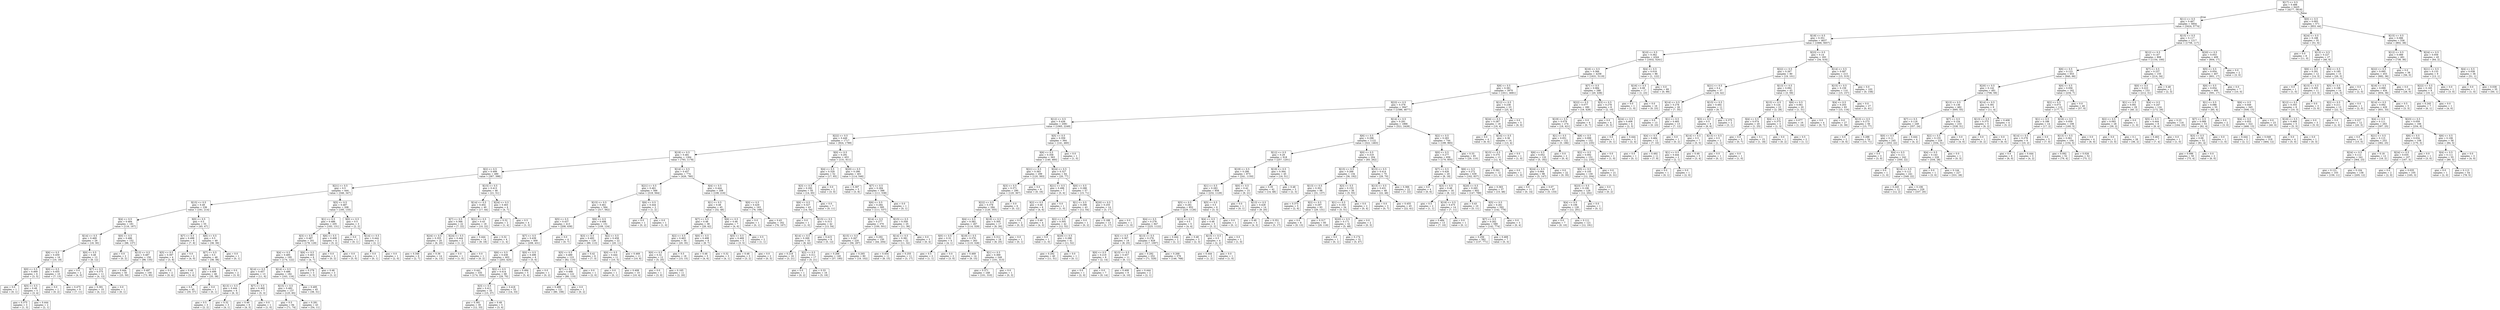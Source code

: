 digraph Tree {
node [shape=box] ;
0 [label="X[17] <= 0.5\ngini = 0.488\nsamples = 6425\nvalue = [4277, 5818]"] ;
1 [label="X[11] <= 0.5\ngini = 0.467\nsamples = 5854\nvalue = [3424, 5774]"] ;
0 -> 1 [labeldistance=2.5, labelangle=45, headlabel="True"] ;
2 [label="X[18] <= 0.5\ngini = 0.351\nsamples = 4637\nvalue = [1666, 5657]"] ;
1 -> 2 ;
3 [label="X[10] <= 0.5\ngini = 0.362\nsamples = 4344\nvalue = [1632, 5241]"] ;
2 -> 3 ;
4 [label="X[16] <= 0.5\ngini = 0.366\nsamples = 4258\nvalue = [1631, 5119]"] ;
3 -> 4 ;
5 [label="X[8] <= 0.5\ngini = 0.381\nsamples = 3970\nvalue = [1611, 4681]"] ;
4 -> 5 ;
6 [label="X[23] <= 0.5\ngini = 0.378\nsamples = 3947\nvalue = [1586, 4677]"] ;
5 -> 6 ;
7 [label="X[12] <= 0.5\ngini = 0.436\nsamples = 2081\nvalue = [1065, 2249]"] ;
6 -> 7 ;
8 [label="X[22] <= 0.5\ngini = 0.449\nsamples = 1717\nvalue = [924, 1789]"] ;
7 -> 8 ;
9 [label="X[19] <= 0.5\ngini = 0.481\nsamples = 1264\nvalue = [793, 1178]"] ;
8 -> 9 ;
10 [label="X[2] <= 0.5\ngini = 0.499\nsamples = 490\nvalue = [367, 398]"] ;
9 -> 10 ;
11 [label="X[21] <= 0.5\ngini = 0.5\nsamples = 444\nvalue = [346, 347]"] ;
10 -> 11 ;
12 [label="X[15] <= 0.5\ngini = 0.49\nsamples = 236\nvalue = [161, 214]"] ;
11 -> 12 ;
13 [label="X[4] <= 0.5\ngini = 0.484\nsamples = 181\nvalue = [116, 167]"] ;
12 -> 13 ;
14 [label="X[14] <= 0.5\ngini = 0.469\nsamples = 29\nvalue = [18, 30]"] ;
13 -> 14 ;
15 [label="X[6] <= 0.5\ngini = 0.459\nsamples = 16\nvalue = [10, 18]"] ;
14 -> 15 ;
16 [label="X[0] <= 0.5\ngini = 0.469\nsamples = 6\nvalue = [3, 5]"] ;
15 -> 16 ;
17 [label="gini = 0.0\nsamples = 1\nvalue = [0, 1]"] ;
16 -> 17 ;
18 [label="X[5] <= 0.5\ngini = 0.49\nsamples = 5\nvalue = [3, 4]"] ;
16 -> 18 ;
19 [label="gini = 0.375\nsamples = 3\nvalue = [1, 3]"] ;
18 -> 19 ;
20 [label="gini = 0.444\nsamples = 2\nvalue = [2, 1]"] ;
18 -> 20 ;
21 [label="X[0] <= 0.5\ngini = 0.455\nsamples = 10\nvalue = [7, 13]"] ;
15 -> 21 ;
22 [label="gini = 0.0\nsamples = 1\nvalue = [0, 2]"] ;
21 -> 22 ;
23 [label="gini = 0.475\nsamples = 9\nvalue = [7, 11]"] ;
21 -> 23 ;
24 [label="X[0] <= 0.5\ngini = 0.48\nsamples = 13\nvalue = [8, 12]"] ;
14 -> 24 ;
25 [label="gini = 0.0\nsamples = 2\nvalue = [4, 0]"] ;
24 -> 25 ;
26 [label="X[7] <= 0.5\ngini = 0.375\nsamples = 11\nvalue = [4, 12]"] ;
24 -> 26 ;
27 [label="gini = 0.391\nsamples = 10\nvalue = [4, 11]"] ;
26 -> 27 ;
28 [label="gini = 0.0\nsamples = 1\nvalue = [0, 1]"] ;
26 -> 28 ;
29 [label="X[0] <= 0.5\ngini = 0.486\nsamples = 152\nvalue = [98, 137]"] ;
13 -> 29 ;
30 [label="gini = 0.0\nsamples = 2\nvalue = [0, 2]"] ;
29 -> 30 ;
31 [label="X[13] <= 0.5\ngini = 0.487\nsamples = 150\nvalue = [98, 135]"] ;
29 -> 31 ;
32 [label="gini = 0.444\nsamples = 50\nvalue = [25, 50]"] ;
31 -> 32 ;
33 [label="gini = 0.497\nsamples = 100\nvalue = [73, 85]"] ;
31 -> 33 ;
34 [label="X[0] <= 0.5\ngini = 0.5\nsamples = 55\nvalue = [45, 47]"] ;
12 -> 34 ;
35 [label="X[7] <= 0.5\ngini = 0.498\nsamples = 6\nvalue = [7, 8]"] ;
34 -> 35 ;
36 [label="X[5] <= 0.5\ngini = 0.397\nsamples = 4\nvalue = [3, 8]"] ;
35 -> 36 ;
37 [label="gini = 0.0\nsamples = 2\nvalue = [0, 4]"] ;
36 -> 37 ;
38 [label="gini = 0.49\nsamples = 2\nvalue = [3, 4]"] ;
36 -> 38 ;
39 [label="gini = 0.0\nsamples = 2\nvalue = [4, 0]"] ;
35 -> 39 ;
40 [label="X[6] <= 0.5\ngini = 0.5\nsamples = 49\nvalue = [38, 39]"] ;
34 -> 40 ;
41 [label="X[7] <= 0.5\ngini = 0.5\nsamples = 48\nvalue = [38, 38]"] ;
40 -> 41 ;
42 [label="X[5] <= 0.5\ngini = 0.499\nsamples = 46\nvalue = [35, 38]"] ;
41 -> 42 ;
43 [label="gini = 0.5\nsamples = 45\nvalue = [35, 37]"] ;
42 -> 43 ;
44 [label="gini = 0.0\nsamples = 1\nvalue = [0, 1]"] ;
42 -> 44 ;
45 [label="gini = 0.0\nsamples = 2\nvalue = [3, 0]"] ;
41 -> 45 ;
46 [label="gini = 0.0\nsamples = 1\nvalue = [0, 1]"] ;
40 -> 46 ;
47 [label="X[5] <= 0.5\ngini = 0.487\nsamples = 208\nvalue = [185, 133]"] ;
11 -> 47 ;
48 [label="X[1] <= 0.5\ngini = 0.486\nsamples = 205\nvalue = [183, 131]"] ;
47 -> 48 ;
49 [label="X[3] <= 0.5\ngini = 0.487\nsamples = 201\nvalue = [178, 129]"] ;
48 -> 49 ;
50 [label="X[4] <= 0.5\ngini = 0.485\nsamples = 195\nvalue = [174, 122]"] ;
49 -> 50 ;
51 [label="X[14] <= 0.5\ngini = 0.457\nsamples = 13\nvalue = [11, 6]"] ;
50 -> 51 ;
52 [label="X[13] <= 0.5\ngini = 0.444\nsamples = 6\nvalue = [6, 3]"] ;
51 -> 52 ;
53 [label="gini = 0.5\nsamples = 3\nvalue = [2, 2]"] ;
52 -> 53 ;
54 [label="gini = 0.32\nsamples = 3\nvalue = [4, 1]"] ;
52 -> 54 ;
55 [label="X[7] <= 0.5\ngini = 0.469\nsamples = 7\nvalue = [5, 3]"] ;
51 -> 55 ;
56 [label="gini = 0.49\nsamples = 6\nvalue = [4, 3]"] ;
55 -> 56 ;
57 [label="gini = 0.0\nsamples = 1\nvalue = [1, 0]"] ;
55 -> 57 ;
58 [label="X[14] <= 0.5\ngini = 0.486\nsamples = 182\nvalue = [163, 116]"] ;
50 -> 58 ;
59 [label="X[15] <= 0.5\ngini = 0.482\nsamples = 137\nvalue = [125, 85]"] ;
58 -> 59 ;
60 [label="gini = 0.5\nsamples = 94\nvalue = [71, 74]"] ;
59 -> 60 ;
61 [label="gini = 0.281\nsamples = 43\nvalue = [54, 11]"] ;
59 -> 61 ;
62 [label="gini = 0.495\nsamples = 45\nvalue = [38, 31]"] ;
58 -> 62 ;
63 [label="X[6] <= 0.5\ngini = 0.463\nsamples = 6\nvalue = [4, 7]"] ;
49 -> 63 ;
64 [label="gini = 0.278\nsamples = 3\nvalue = [1, 5]"] ;
63 -> 64 ;
65 [label="gini = 0.48\nsamples = 3\nvalue = [3, 2]"] ;
63 -> 65 ;
66 [label="X[6] <= 0.5\ngini = 0.408\nsamples = 4\nvalue = [5, 2]"] ;
48 -> 66 ;
67 [label="gini = 0.0\nsamples = 2\nvalue = [0, 2]"] ;
66 -> 67 ;
68 [label="gini = 0.0\nsamples = 2\nvalue = [5, 0]"] ;
66 -> 68 ;
69 [label="X[0] <= 0.5\ngini = 0.5\nsamples = 3\nvalue = [2, 2]"] ;
47 -> 69 ;
70 [label="gini = 0.0\nsamples = 1\nvalue = [0, 1]"] ;
69 -> 70 ;
71 [label="X[14] <= 0.5\ngini = 0.444\nsamples = 2\nvalue = [2, 1]"] ;
69 -> 71 ;
72 [label="gini = 0.0\nsamples = 1\nvalue = [0, 1]"] ;
71 -> 72 ;
73 [label="gini = 0.0\nsamples = 1\nvalue = [2, 0]"] ;
71 -> 73 ;
74 [label="X[15] <= 0.5\ngini = 0.413\nsamples = 46\nvalue = [21, 51]"] ;
10 -> 74 ;
75 [label="X[14] <= 0.5\ngini = 0.402\nsamples = 40\nvalue = [17, 44]"] ;
74 -> 75 ;
76 [label="X[7] <= 0.5\ngini = 0.366\nsamples = 22\nvalue = [7, 22]"] ;
75 -> 76 ;
77 [label="X[24] <= 0.5\ngini = 0.355\nsamples = 20\nvalue = [6, 20]"] ;
76 -> 77 ;
78 [label="gini = 0.346\nsamples = 6\nvalue = [2, 7]"] ;
77 -> 78 ;
79 [label="gini = 0.36\nsamples = 14\nvalue = [4, 13]"] ;
77 -> 79 ;
80 [label="X[24] <= 0.5\ngini = 0.444\nsamples = 2\nvalue = [1, 2]"] ;
76 -> 80 ;
81 [label="gini = 0.0\nsamples = 1\nvalue = [1, 0]"] ;
80 -> 81 ;
82 [label="gini = 0.0\nsamples = 1\nvalue = [0, 2]"] ;
80 -> 82 ;
83 [label="X[21] <= 0.5\ngini = 0.43\nsamples = 18\nvalue = [10, 22]"] ;
75 -> 83 ;
84 [label="gini = 0.444\nsamples = 14\nvalue = [9, 18]"] ;
83 -> 84 ;
85 [label="gini = 0.32\nsamples = 4\nvalue = [1, 4]"] ;
83 -> 85 ;
86 [label="X[24] <= 0.5\ngini = 0.463\nsamples = 6\nvalue = [4, 7]"] ;
74 -> 86 ;
87 [label="gini = 0.32\nsamples = 2\nvalue = [1, 4]"] ;
86 -> 87 ;
88 [label="gini = 0.5\nsamples = 4\nvalue = [3, 3]"] ;
86 -> 88 ;
89 [label="X[14] <= 0.5\ngini = 0.457\nsamples = 774\nvalue = [426, 780]"] ;
9 -> 89 ;
90 [label="X[21] <= 0.5\ngini = 0.461\nsamples = 566\nvalue = [318, 564]"] ;
89 -> 90 ;
91 [label="X[15] <= 0.5\ngini = 0.461\nsamples = 564\nvalue = [317, 562]"] ;
90 -> 91 ;
92 [label="X[5] <= 0.5\ngini = 0.437\nsamples = 413\nvalue = [208, 438]"] ;
91 -> 92 ;
93 [label="X[7] <= 0.5\ngini = 0.439\nsamples = 409\nvalue = [208, 431]"] ;
92 -> 93 ;
94 [label="X[6] <= 0.5\ngini = 0.438\nsamples = 403\nvalue = [203, 425]"] ;
93 -> 94 ;
95 [label="gini = 0.441\nsamples = 335\nvalue = [174, 355]"] ;
94 -> 95 ;
96 [label="X[2] <= 0.5\ngini = 0.414\nsamples = 68\nvalue = [29, 70]"] ;
94 -> 96 ;
97 [label="X[3] <= 0.5\ngini = 0.411\nsamples = 35\nvalue = [15, 37]"] ;
96 -> 97 ;
98 [label="gini = 0.391\nsamples = 30\nvalue = [12, 33]"] ;
97 -> 98 ;
99 [label="gini = 0.49\nsamples = 5\nvalue = [3, 4]"] ;
97 -> 99 ;
100 [label="gini = 0.418\nsamples = 33\nvalue = [14, 33]"] ;
96 -> 100 ;
101 [label="X[0] <= 0.5\ngini = 0.496\nsamples = 6\nvalue = [5, 6]"] ;
93 -> 101 ;
102 [label="gini = 0.494\nsamples = 5\nvalue = [5, 4]"] ;
101 -> 102 ;
103 [label="gini = 0.0\nsamples = 1\nvalue = [0, 2]"] ;
101 -> 103 ;
104 [label="gini = 0.0\nsamples = 4\nvalue = [0, 7]"] ;
92 -> 104 ;
105 [label="X[6] <= 0.5\ngini = 0.498\nsamples = 151\nvalue = [109, 124]"] ;
91 -> 105 ;
106 [label="X[3] <= 0.5\ngini = 0.493\nsamples = 129\nvalue = [89, 113]"] ;
105 -> 106 ;
107 [label="X[5] <= 0.5\ngini = 0.489\nsamples = 123\nvalue = [82, 110]"] ;
106 -> 107 ;
108 [label="X[7] <= 0.5\ngini = 0.488\nsamples = 122\nvalue = [80, 110]"] ;
107 -> 108 ;
109 [label="gini = 0.489\nsamples = 121\nvalue = [80, 108]"] ;
108 -> 109 ;
110 [label="gini = 0.0\nsamples = 1\nvalue = [0, 2]"] ;
108 -> 110 ;
111 [label="gini = 0.0\nsamples = 1\nvalue = [2, 0]"] ;
107 -> 111 ;
112 [label="gini = 0.42\nsamples = 6\nvalue = [7, 3]"] ;
106 -> 112 ;
113 [label="X[2] <= 0.5\ngini = 0.458\nsamples = 22\nvalue = [20, 11]"] ;
105 -> 113 ;
114 [label="X[0] <= 0.5\ngini = 0.444\nsamples = 11\nvalue = [10, 5]"] ;
113 -> 114 ;
115 [label="gini = 0.0\nsamples = 1\nvalue = [0, 1]"] ;
114 -> 115 ;
116 [label="gini = 0.408\nsamples = 10\nvalue = [10, 4]"] ;
114 -> 116 ;
117 [label="gini = 0.469\nsamples = 11\nvalue = [10, 6]"] ;
113 -> 117 ;
118 [label="X[6] <= 0.5\ngini = 0.444\nsamples = 2\nvalue = [1, 2]"] ;
90 -> 118 ;
119 [label="gini = 0.0\nsamples = 1\nvalue = [0, 2]"] ;
118 -> 119 ;
120 [label="gini = 0.0\nsamples = 1\nvalue = [1, 0]"] ;
118 -> 120 ;
121 [label="X[4] <= 0.5\ngini = 0.444\nsamples = 208\nvalue = [108, 216]"] ;
89 -> 121 ;
122 [label="X[1] <= 0.5\ngini = 0.48\nsamples = 45\nvalue = [32, 48]"] ;
121 -> 122 ;
123 [label="X[7] <= 0.5\ngini = 0.48\nsamples = 38\nvalue = [28, 42]"] ;
122 -> 123 ;
124 [label="X[2] <= 0.5\ngini = 0.463\nsamples = 30\nvalue = [20, 35]"] ;
123 -> 124 ;
125 [label="X[0] <= 0.5\ngini = 0.32\nsamples = 12\nvalue = [5, 20]"] ;
124 -> 125 ;
126 [label="gini = 0.0\nsamples = 1\nvalue = [3, 0]"] ;
125 -> 126 ;
127 [label="gini = 0.165\nsamples = 11\nvalue = [2, 20]"] ;
125 -> 127 ;
128 [label="gini = 0.5\nsamples = 18\nvalue = [15, 15]"] ;
124 -> 128 ;
129 [label="X[0] <= 0.5\ngini = 0.498\nsamples = 8\nvalue = [8, 7]"] ;
123 -> 129 ;
130 [label="gini = 0.48\nsamples = 5\nvalue = [4, 6]"] ;
129 -> 130 ;
131 [label="gini = 0.32\nsamples = 3\nvalue = [4, 1]"] ;
129 -> 131 ;
132 [label="X[6] <= 0.5\ngini = 0.48\nsamples = 7\nvalue = [4, 6]"] ;
122 -> 132 ;
133 [label="X[5] <= 0.5\ngini = 0.469\nsamples = 5\nvalue = [3, 5]"] ;
132 -> 133 ;
134 [label="gini = 0.48\nsamples = 3\nvalue = [3, 2]"] ;
133 -> 134 ;
135 [label="gini = 0.0\nsamples = 2\nvalue = [0, 3]"] ;
133 -> 135 ;
136 [label="gini = 0.5\nsamples = 2\nvalue = [1, 1]"] ;
132 -> 136 ;
137 [label="X[0] <= 0.5\ngini = 0.429\nsamples = 163\nvalue = [76, 168]"] ;
121 -> 137 ;
138 [label="gini = 0.0\nsamples = 1\nvalue = [0, 1]"] ;
137 -> 138 ;
139 [label="gini = 0.43\nsamples = 162\nvalue = [76, 167]"] ;
137 -> 139 ;
140 [label="X[0] <= 0.5\ngini = 0.291\nsamples = 453\nvalue = [131, 611]"] ;
8 -> 140 ;
141 [label="X[4] <= 0.5\ngini = 0.329\nsamples = 52\nvalue = [17, 65]"] ;
140 -> 141 ;
142 [label="X[3] <= 0.5\ngini = 0.292\nsamples = 50\nvalue = [14, 65]"] ;
141 -> 142 ;
143 [label="X[6] <= 0.5\ngini = 0.327\nsamples = 43\nvalue = [14, 54]"] ;
142 -> 143 ;
144 [label="gini = 0.0\nsamples = 1\nvalue = [1, 0]"] ;
143 -> 144 ;
145 [label="X[15] <= 0.5\ngini = 0.313\nsamples = 42\nvalue = [13, 54]"] ;
143 -> 145 ;
146 [label="X[14] <= 0.5\ngini = 0.269\nsamples = 33\nvalue = [8, 42]"] ;
145 -> 146 ;
147 [label="gini = 0.219\nsamples = 16\nvalue = [3, 21]"] ;
146 -> 147 ;
148 [label="X[2] <= 0.5\ngini = 0.311\nsamples = 17\nvalue = [5, 21]"] ;
146 -> 148 ;
149 [label="gini = 0.0\nsamples = 1\nvalue = [0, 2]"] ;
148 -> 149 ;
150 [label="gini = 0.33\nsamples = 16\nvalue = [5, 19]"] ;
148 -> 150 ;
151 [label="gini = 0.415\nsamples = 9\nvalue = [5, 12]"] ;
145 -> 151 ;
152 [label="gini = 0.0\nsamples = 7\nvalue = [0, 11]"] ;
142 -> 152 ;
153 [label="gini = 0.0\nsamples = 2\nvalue = [3, 0]"] ;
141 -> 153 ;
154 [label="X[20] <= 0.5\ngini = 0.286\nsamples = 401\nvalue = [114, 546]"] ;
140 -> 154 ;
155 [label="gini = 0.397\nsamples = 5\nvalue = [3, 8]"] ;
154 -> 155 ;
156 [label="X[7] <= 0.5\ngini = 0.284\nsamples = 396\nvalue = [111, 538]"] ;
154 -> 156 ;
157 [label="X[6] <= 0.5\ngini = 0.284\nsamples = 395\nvalue = [111, 537]"] ;
156 -> 157 ;
158 [label="X[14] <= 0.5\ngini = 0.277\nsamples = 370\nvalue = [100, 501]"] ;
157 -> 158 ;
159 [label="X[15] <= 0.5\ngini = 0.267\nsamples = 220\nvalue = [56, 297]"] ;
158 -> 159 ;
160 [label="gini = 0.268\nsamples = 140\nvalue = [37, 195]"] ;
159 -> 160 ;
161 [label="gini = 0.265\nsamples = 80\nvalue = [19, 102]"] ;
159 -> 161 ;
162 [label="gini = 0.292\nsamples = 150\nvalue = [44, 204]"] ;
158 -> 162 ;
163 [label="X[15] <= 0.5\ngini = 0.359\nsamples = 25\nvalue = [11, 36]"] ;
157 -> 163 ;
164 [label="X[14] <= 0.5\ngini = 0.381\nsamples = 22\nvalue = [11, 32]"] ;
163 -> 164 ;
165 [label="gini = 0.454\nsamples = 11\nvalue = [8, 15]"] ;
164 -> 165 ;
166 [label="gini = 0.255\nsamples = 11\nvalue = [3, 17]"] ;
164 -> 166 ;
167 [label="gini = 0.0\nsamples = 3\nvalue = [0, 4]"] ;
163 -> 167 ;
168 [label="gini = 0.0\nsamples = 1\nvalue = [0, 1]"] ;
156 -> 168 ;
169 [label="X[5] <= 0.5\ngini = 0.359\nsamples = 364\nvalue = [141, 460]"] ;
7 -> 169 ;
170 [label="X[6] <= 0.5\ngini = 0.358\nsamples = 363\nvalue = [140, 460]"] ;
169 -> 170 ;
171 [label="X[21] <= 0.5\ngini = 0.363\nsamples = 299\nvalue = [120, 383]"] ;
170 -> 171 ;
172 [label="X[3] <= 0.5\ngini = 0.371\nsamples = 290\nvalue = [120, 367]"] ;
171 -> 172 ;
173 [label="X[22] <= 0.5\ngini = 0.378\nsamples = 284\nvalue = [120, 355]"] ;
172 -> 173 ;
174 [label="X[4] <= 0.5\ngini = 0.382\nsamples = 267\nvalue = [114, 329]"] ;
173 -> 174 ;
175 [label="X[0] <= 0.5\ngini = 0.32\nsamples = 4\nvalue = [4, 1]"] ;
174 -> 175 ;
176 [label="gini = 0.5\nsamples = 2\nvalue = [1, 1]"] ;
175 -> 176 ;
177 [label="gini = 0.0\nsamples = 2\nvalue = [3, 0]"] ;
175 -> 177 ;
178 [label="X[19] <= 0.5\ngini = 0.376\nsamples = 263\nvalue = [110, 328]"] ;
174 -> 178 ;
179 [label="gini = 0.469\nsamples = 14\nvalue = [9, 15]"] ;
178 -> 179 ;
180 [label="X[1] <= 0.5\ngini = 0.369\nsamples = 249\nvalue = [101, 313]"] ;
178 -> 180 ;
181 [label="gini = 0.371\nsamples = 248\nvalue = [101, 310]"] ;
180 -> 181 ;
182 [label="gini = 0.0\nsamples = 1\nvalue = [0, 3]"] ;
180 -> 182 ;
183 [label="X[19] <= 0.5\ngini = 0.305\nsamples = 17\nvalue = [6, 26]"] ;
173 -> 183 ;
184 [label="gini = 0.312\nsamples = 16\nvalue = [6, 25]"] ;
183 -> 184 ;
185 [label="gini = 0.0\nsamples = 1\nvalue = [0, 1]"] ;
183 -> 185 ;
186 [label="gini = 0.0\nsamples = 6\nvalue = [0, 12]"] ;
172 -> 186 ;
187 [label="gini = 0.0\nsamples = 9\nvalue = [0, 16]"] ;
171 -> 187 ;
188 [label="X[24] <= 0.5\ngini = 0.327\nsamples = 64\nvalue = [20, 77]"] ;
170 -> 188 ;
189 [label="X[21] <= 0.5\ngini = 0.496\nsamples = 7\nvalue = [5, 6]"] ;
188 -> 189 ;
190 [label="X[2] <= 0.5\ngini = 0.48\nsamples = 6\nvalue = [4, 6]"] ;
189 -> 190 ;
191 [label="gini = 0.0\nsamples = 2\nvalue = [0, 3]"] ;
190 -> 191 ;
192 [label="gini = 0.49\nsamples = 4\nvalue = [4, 3]"] ;
190 -> 192 ;
193 [label="gini = 0.0\nsamples = 1\nvalue = [1, 0]"] ;
189 -> 193 ;
194 [label="X[0] <= 0.5\ngini = 0.288\nsamples = 57\nvalue = [15, 71]"] ;
188 -> 194 ;
195 [label="X[1] <= 0.5\ngini = 0.298\nsamples = 43\nvalue = [12, 54]"] ;
194 -> 195 ;
196 [label="X[2] <= 0.5\ngini = 0.305\nsamples = 42\nvalue = [12, 52]"] ;
195 -> 196 ;
197 [label="gini = 0.0\nsamples = 1\nvalue = [1, 0]"] ;
196 -> 197 ;
198 [label="X[20] <= 0.5\ngini = 0.288\nsamples = 41\nvalue = [11, 52]"] ;
196 -> 198 ;
199 [label="gini = 0.292\nsamples = 40\nvalue = [11, 51]"] ;
198 -> 199 ;
200 [label="gini = 0.0\nsamples = 1\nvalue = [0, 1]"] ;
198 -> 200 ;
201 [label="gini = 0.0\nsamples = 1\nvalue = [0, 2]"] ;
195 -> 201 ;
202 [label="X[20] <= 0.5\ngini = 0.255\nsamples = 14\nvalue = [3, 17]"] ;
194 -> 202 ;
203 [label="gini = 0.188\nsamples = 13\nvalue = [2, 17]"] ;
202 -> 203 ;
204 [label="gini = 0.0\nsamples = 1\nvalue = [1, 0]"] ;
202 -> 204 ;
205 [label="gini = 0.0\nsamples = 1\nvalue = [1, 0]"] ;
169 -> 205 ;
206 [label="X[14] <= 0.5\ngini = 0.291\nsamples = 1866\nvalue = [521, 2428]"] ;
6 -> 206 ;
207 [label="X[6] <= 0.5\ngini = 0.296\nsamples = 1122\nvalue = [322, 1463]"] ;
206 -> 207 ;
208 [label="X[12] <= 0.5\ngini = 0.29\nsamples = 918\nvalue = [257, 1201]"] ;
207 -> 208 ;
209 [label="X[19] <= 0.5\ngini = 0.286\nsamples = 873\nvalue = [241, 1150]"] ;
208 -> 209 ;
210 [label="X[1] <= 0.5\ngini = 0.283\nsamples = 858\nvalue = [232, 1129]"] ;
209 -> 210 ;
211 [label="X[5] <= 0.5\ngini = 0.281\nsamples = 852\nvalue = [229, 1126]"] ;
210 -> 211 ;
212 [label="X[4] <= 0.5\ngini = 0.278\nsamples = 847\nvalue = [225, 1122]"] ;
211 -> 212 ;
213 [label="X[3] <= 0.5\ngini = 0.367\nsamples = 19\nvalue = [8, 25]"] ;
212 -> 213 ;
214 [label="X[0] <= 0.5\ngini = 0.219\nsamples = 8\nvalue = [2, 14]"] ;
213 -> 214 ;
215 [label="gini = 0.0\nsamples = 1\nvalue = [2, 0]"] ;
214 -> 215 ;
216 [label="gini = 0.0\nsamples = 7\nvalue = [0, 14]"] ;
214 -> 216 ;
217 [label="X[15] <= 0.5\ngini = 0.457\nsamples = 11\nvalue = [6, 11]"] ;
213 -> 217 ;
218 [label="gini = 0.408\nsamples = 9\nvalue = [4, 10]"] ;
217 -> 218 ;
219 [label="gini = 0.444\nsamples = 2\nvalue = [2, 1]"] ;
217 -> 219 ;
220 [label="X[13] <= 0.5\ngini = 0.276\nsamples = 828\nvalue = [217, 1097]"] ;
212 -> 220 ;
221 [label="gini = 0.292\nsamples = 252\nvalue = [71, 329]"] ;
220 -> 221 ;
222 [label="gini = 0.268\nsamples = 576\nvalue = [146, 768]"] ;
220 -> 222 ;
223 [label="X[13] <= 0.5\ngini = 0.5\nsamples = 5\nvalue = [4, 4]"] ;
211 -> 223 ;
224 [label="gini = 0.444\nsamples = 2\nvalue = [2, 1]"] ;
223 -> 224 ;
225 [label="gini = 0.48\nsamples = 3\nvalue = [2, 3]"] ;
223 -> 225 ;
226 [label="X[5] <= 0.5\ngini = 0.5\nsamples = 6\nvalue = [3, 3]"] ;
210 -> 226 ;
227 [label="X[4] <= 0.5\ngini = 0.48\nsamples = 5\nvalue = [3, 2]"] ;
226 -> 227 ;
228 [label="X[15] <= 0.5\ngini = 0.5\nsamples = 4\nvalue = [2, 2]"] ;
227 -> 228 ;
229 [label="gini = 0.444\nsamples = 3\nvalue = [1, 2]"] ;
228 -> 229 ;
230 [label="gini = 0.0\nsamples = 1\nvalue = [1, 0]"] ;
228 -> 230 ;
231 [label="gini = 0.0\nsamples = 1\nvalue = [1, 0]"] ;
227 -> 231 ;
232 [label="gini = 0.0\nsamples = 1\nvalue = [0, 1]"] ;
226 -> 232 ;
233 [label="X[0] <= 0.5\ngini = 0.42\nsamples = 15\nvalue = [9, 21]"] ;
209 -> 233 ;
234 [label="gini = 0.0\nsamples = 1\nvalue = [0, 1]"] ;
233 -> 234 ;
235 [label="X[13] <= 0.5\ngini = 0.428\nsamples = 14\nvalue = [9, 20]"] ;
233 -> 235 ;
236 [label="gini = 0.49\nsamples = 3\nvalue = [4, 3]"] ;
235 -> 236 ;
237 [label="gini = 0.351\nsamples = 11\nvalue = [5, 17]"] ;
235 -> 237 ;
238 [label="X[19] <= 0.5\ngini = 0.364\nsamples = 45\nvalue = [16, 51]"] ;
208 -> 238 ;
239 [label="gini = 0.35\nsamples = 42\nvalue = [14, 48]"] ;
238 -> 239 ;
240 [label="gini = 0.48\nsamples = 3\nvalue = [2, 3]"] ;
238 -> 240 ;
241 [label="X[0] <= 0.5\ngini = 0.319\nsamples = 204\nvalue = [65, 262]"] ;
207 -> 241 ;
242 [label="X[15] <= 0.5\ngini = 0.266\nsamples = 134\nvalue = [36, 192]"] ;
241 -> 242 ;
243 [label="X[13] <= 0.5\ngini = 0.301\nsamples = 98\nvalue = [31, 137]"] ;
242 -> 243 ;
244 [label="gini = 0.375\nsamples = 5\nvalue = [2, 6]"] ;
243 -> 244 ;
245 [label="X[2] <= 0.5\ngini = 0.297\nsamples = 93\nvalue = [29, 131]"] ;
243 -> 245 ;
246 [label="gini = 0.0\nsamples = 8\nvalue = [0, 13]"] ;
245 -> 246 ;
247 [label="gini = 0.317\nsamples = 85\nvalue = [29, 118]"] ;
245 -> 247 ;
248 [label="X[3] <= 0.5\ngini = 0.153\nsamples = 36\nvalue = [5, 55]"] ;
242 -> 248 ;
249 [label="X[1] <= 0.5\ngini = 0.163\nsamples = 34\nvalue = [5, 51]"] ;
248 -> 249 ;
250 [label="X[20] <= 0.5\ngini = 0.171\nsamples = 32\nvalue = [5, 48]"] ;
249 -> 250 ;
251 [label="gini = 0.0\nsamples = 1\nvalue = [0, 1]"] ;
250 -> 251 ;
252 [label="gini = 0.174\nsamples = 31\nvalue = [5, 47]"] ;
250 -> 252 ;
253 [label="gini = 0.0\nsamples = 2\nvalue = [0, 3]"] ;
249 -> 253 ;
254 [label="gini = 0.0\nsamples = 2\nvalue = [0, 4]"] ;
248 -> 254 ;
255 [label="X[15] <= 0.5\ngini = 0.414\nsamples = 70\nvalue = [29, 70]"] ;
241 -> 255 ;
256 [label="X[13] <= 0.5\ngini = 0.431\nsamples = 48\nvalue = [22, 48]"] ;
255 -> 256 ;
257 [label="gini = 0.0\nsamples = 3\nvalue = [0, 7]"] ;
256 -> 257 ;
258 [label="gini = 0.455\nsamples = 45\nvalue = [22, 41]"] ;
256 -> 258 ;
259 [label="gini = 0.366\nsamples = 22\nvalue = [7, 22]"] ;
255 -> 259 ;
260 [label="X[2] <= 0.5\ngini = 0.283\nsamples = 744\nvalue = [199, 965]"] ;
206 -> 260 ;
261 [label="X[0] <= 0.5\ngini = 0.277\nsamples = 659\nvalue = [170, 855]"] ;
260 -> 261 ;
262 [label="X[7] <= 0.5\ngini = 0.426\nsamples = 20\nvalue = [8, 18]"] ;
261 -> 262 ;
263 [label="gini = 0.0\nsamples = 4\nvalue = [0, 6]"] ;
262 -> 263 ;
264 [label="X[3] <= 0.5\ngini = 0.48\nsamples = 16\nvalue = [8, 12]"] ;
262 -> 264 ;
265 [label="gini = 0.5\nsamples = 2\nvalue = [1, 1]"] ;
264 -> 265 ;
266 [label="X[19] <= 0.5\ngini = 0.475\nsamples = 14\nvalue = [7, 11]"] ;
264 -> 266 ;
267 [label="gini = 0.484\nsamples = 13\nvalue = [7, 10]"] ;
266 -> 267 ;
268 [label="gini = 0.0\nsamples = 1\nvalue = [0, 1]"] ;
266 -> 268 ;
269 [label="X[6] <= 0.5\ngini = 0.272\nsamples = 639\nvalue = [162, 837]"] ;
261 -> 269 ;
270 [label="X[20] <= 0.5\ngini = 0.265\nsamples = 602\nvalue = [147, 789]"] ;
269 -> 270 ;
271 [label="gini = 0.43\nsamples = 10\nvalue = [5, 11]"] ;
270 -> 271 ;
272 [label="X[5] <= 0.5\ngini = 0.261\nsamples = 592\nvalue = [142, 778]"] ;
270 -> 272 ;
273 [label="X[7] <= 0.5\ngini = 0.262\nsamples = 589\nvalue = [142, 774]"] ;
272 -> 273 ;
274 [label="gini = 0.256\nsamples = 582\nvalue = [137, 771]"] ;
273 -> 274 ;
275 [label="gini = 0.469\nsamples = 7\nvalue = [5, 3]"] ;
273 -> 275 ;
276 [label="gini = 0.0\nsamples = 3\nvalue = [0, 4]"] ;
272 -> 276 ;
277 [label="gini = 0.363\nsamples = 37\nvalue = [15, 48]"] ;
269 -> 277 ;
278 [label="gini = 0.33\nsamples = 85\nvalue = [29, 110]"] ;
260 -> 278 ;
279 [label="X[12] <= 0.5\ngini = 0.238\nsamples = 23\nvalue = [25, 4]"] ;
5 -> 279 ;
280 [label="X[24] <= 0.5\ngini = 0.287\nsamples = 18\nvalue = [19, 4]"] ;
279 -> 280 ;
281 [label="gini = 0.0\nsamples = 4\nvalue = [6, 0]"] ;
280 -> 281 ;
282 [label="X[14] <= 0.5\ngini = 0.36\nsamples = 14\nvalue = [13, 4]"] ;
280 -> 282 ;
283 [label="X[15] <= 0.5\ngini = 0.375\nsamples = 13\nvalue = [12, 4]"] ;
282 -> 283 ;
284 [label="gini = 0.391\nsamples = 12\nvalue = [11, 4]"] ;
283 -> 284 ;
285 [label="gini = 0.0\nsamples = 1\nvalue = [1, 0]"] ;
283 -> 285 ;
286 [label="gini = 0.0\nsamples = 1\nvalue = [1, 0]"] ;
282 -> 286 ;
287 [label="gini = 0.0\nsamples = 5\nvalue = [6, 0]"] ;
279 -> 287 ;
288 [label="X[7] <= 0.5\ngini = 0.084\nsamples = 288\nvalue = [20, 438]"] ;
4 -> 288 ;
289 [label="X[22] <= 0.5\ngini = 0.077\nsamples = 280\nvalue = [18, 428]"] ;
288 -> 289 ;
290 [label="X[19] <= 0.5\ngini = 0.079\nsamples = 274\nvalue = [18, 421]"] ;
289 -> 290 ;
291 [label="X[1] <= 0.5\ngini = 0.051\nsamples = 122\nvalue = [5, 186]"] ;
290 -> 291 ;
292 [label="X[6] <= 0.5\ngini = 0.052\nsamples = 120\nvalue = [5, 182]"] ;
291 -> 292 ;
293 [label="X[24] <= 0.5\ngini = 0.064\nsamples = 98\nvalue = [5, 147]"] ;
292 -> 293 ;
294 [label="gini = 0.0\nsamples = 11\nvalue = [0, 14]"] ;
293 -> 294 ;
295 [label="gini = 0.07\nsamples = 87\nvalue = [5, 133]"] ;
293 -> 295 ;
296 [label="gini = 0.0\nsamples = 22\nvalue = [0, 35]"] ;
292 -> 296 ;
297 [label="gini = 0.0\nsamples = 2\nvalue = [0, 4]"] ;
291 -> 297 ;
298 [label="X[8] <= 0.5\ngini = 0.099\nsamples = 152\nvalue = [13, 235]"] ;
290 -> 298 ;
299 [label="X[2] <= 0.5\ngini = 0.092\nsamples = 151\nvalue = [12, 235]"] ;
298 -> 299 ;
300 [label="X[5] <= 0.5\ngini = 0.105\nsamples = 130\nvalue = [12, 204]"] ;
299 -> 300 ;
301 [label="X[23] <= 0.5\ngini = 0.106\nsamples = 129\nvalue = [12, 202]"] ;
300 -> 301 ;
302 [label="X[4] <= 0.5\ngini = 0.106\nsamples = 128\nvalue = [12, 201]"] ;
301 -> 302 ;
303 [label="gini = 0.0\nsamples = 7\nvalue = [0, 10]"] ;
302 -> 303 ;
304 [label="gini = 0.111\nsamples = 121\nvalue = [12, 191]"] ;
302 -> 304 ;
305 [label="gini = 0.0\nsamples = 1\nvalue = [0, 1]"] ;
301 -> 305 ;
306 [label="gini = 0.0\nsamples = 1\nvalue = [0, 2]"] ;
300 -> 306 ;
307 [label="gini = 0.0\nsamples = 21\nvalue = [0, 31]"] ;
299 -> 307 ;
308 [label="gini = 0.0\nsamples = 1\nvalue = [1, 0]"] ;
298 -> 308 ;
309 [label="gini = 0.0\nsamples = 6\nvalue = [0, 7]"] ;
289 -> 309 ;
310 [label="X[3] <= 0.5\ngini = 0.278\nsamples = 8\nvalue = [2, 10]"] ;
288 -> 310 ;
311 [label="gini = 0.0\nsamples = 4\nvalue = [0, 5]"] ;
310 -> 311 ;
312 [label="X[24] <= 0.5\ngini = 0.408\nsamples = 4\nvalue = [2, 5]"] ;
310 -> 312 ;
313 [label="gini = 0.0\nsamples = 1\nvalue = [0, 1]"] ;
312 -> 313 ;
314 [label="gini = 0.444\nsamples = 3\nvalue = [2, 4]"] ;
312 -> 314 ;
315 [label="X[4] <= 0.5\ngini = 0.016\nsamples = 86\nvalue = [1, 122]"] ;
3 -> 315 ;
316 [label="X[16] <= 0.5\ngini = 0.08\nsamples = 17\nvalue = [1, 23]"] ;
315 -> 316 ;
317 [label="gini = 0.0\nsamples = 1\nvalue = [1, 0]"] ;
316 -> 317 ;
318 [label="gini = 0.0\nsamples = 16\nvalue = [0, 23]"] ;
316 -> 318 ;
319 [label="gini = 0.0\nsamples = 69\nvalue = [0, 99]"] ;
315 -> 319 ;
320 [label="X[23] <= 0.5\ngini = 0.14\nsamples = 293\nvalue = [34, 416]"] ;
2 -> 320 ;
321 [label="X[22] <= 0.5\ngini = 0.267\nsamples = 80\nvalue = [19, 101]"] ;
320 -> 321 ;
322 [label="X[21] <= 0.5\ngini = 0.4\nsamples = 37\nvalue = [16, 42]"] ;
321 -> 322 ;
323 [label="X[14] <= 0.5\ngini = 0.278\nsamples = 26\nvalue = [7, 35]"] ;
322 -> 323 ;
324 [label="gini = 0.0\nsamples = 13\nvalue = [0, 23]"] ;
323 -> 324 ;
325 [label="X[1] <= 0.5\ngini = 0.465\nsamples = 13\nvalue = [7, 12]"] ;
323 -> 325 ;
326 [label="X[4] <= 0.5\ngini = 0.484\nsamples = 12\nvalue = [7, 10]"] ;
325 -> 326 ;
327 [label="gini = 0.0\nsamples = 1\nvalue = [0, 1]"] ;
326 -> 327 ;
328 [label="gini = 0.492\nsamples = 11\nvalue = [7, 9]"] ;
326 -> 328 ;
329 [label="gini = 0.0\nsamples = 1\nvalue = [0, 2]"] ;
325 -> 329 ;
330 [label="X[15] <= 0.5\ngini = 0.492\nsamples = 11\nvalue = [9, 7]"] ;
322 -> 330 ;
331 [label="X[3] <= 0.5\ngini = 0.5\nsamples = 9\nvalue = [6, 6]"] ;
330 -> 331 ;
332 [label="X[14] <= 0.5\ngini = 0.5\nsamples = 7\nvalue = [5, 5]"] ;
331 -> 332 ;
333 [label="X[1] <= 0.5\ngini = 0.444\nsamples = 2\nvalue = [2, 1]"] ;
332 -> 333 ;
334 [label="gini = 0.0\nsamples = 1\nvalue = [0, 1]"] ;
333 -> 334 ;
335 [label="gini = 0.0\nsamples = 1\nvalue = [2, 0]"] ;
333 -> 335 ;
336 [label="gini = 0.49\nsamples = 5\nvalue = [3, 4]"] ;
332 -> 336 ;
337 [label="X[13] <= 0.5\ngini = 0.5\nsamples = 2\nvalue = [1, 1]"] ;
331 -> 337 ;
338 [label="gini = 0.0\nsamples = 1\nvalue = [0, 1]"] ;
337 -> 338 ;
339 [label="gini = 0.0\nsamples = 1\nvalue = [1, 0]"] ;
337 -> 339 ;
340 [label="gini = 0.375\nsamples = 2\nvalue = [3, 1]"] ;
330 -> 340 ;
341 [label="X[13] <= 0.5\ngini = 0.092\nsamples = 43\nvalue = [3, 59]"] ;
321 -> 341 ;
342 [label="X[15] <= 0.5\ngini = 0.124\nsamples = 23\nvalue = [2, 28]"] ;
341 -> 342 ;
343 [label="X[4] <= 0.5\ngini = 0.074\nsamples = 20\nvalue = [1, 25]"] ;
342 -> 343 ;
344 [label="gini = 0.0\nsamples = 5\nvalue = [0, 7]"] ;
343 -> 344 ;
345 [label="gini = 0.1\nsamples = 15\nvalue = [1, 18]"] ;
343 -> 345 ;
346 [label="X[4] <= 0.5\ngini = 0.375\nsamples = 3\nvalue = [1, 3]"] ;
342 -> 346 ;
347 [label="gini = 0.0\nsamples = 1\nvalue = [0, 2]"] ;
346 -> 347 ;
348 [label="gini = 0.5\nsamples = 2\nvalue = [1, 1]"] ;
346 -> 348 ;
349 [label="X[6] <= 0.5\ngini = 0.061\nsamples = 20\nvalue = [1, 31]"] ;
341 -> 349 ;
350 [label="gini = 0.077\nsamples = 16\nvalue = [1, 24]"] ;
349 -> 350 ;
351 [label="gini = 0.0\nsamples = 4\nvalue = [0, 7]"] ;
349 -> 351 ;
352 [label="X[14] <= 0.5\ngini = 0.087\nsamples = 213\nvalue = [15, 315]"] ;
320 -> 352 ;
353 [label="X[15] <= 0.5\ngini = 0.159\nsamples = 110\nvalue = [15, 157]"] ;
352 -> 353 ;
354 [label="X[4] <= 0.5\ngini = 0.203\nsamples = 83\nvalue = [15, 116]"] ;
353 -> 354 ;
355 [label="gini = 0.0\nsamples = 27\nvalue = [0, 39]"] ;
354 -> 355 ;
356 [label="X[13] <= 0.5\ngini = 0.273\nsamples = 56\nvalue = [15, 77]"] ;
354 -> 356 ;
357 [label="gini = 0.0\nsamples = 2\nvalue = [0, 6]"] ;
356 -> 357 ;
358 [label="gini = 0.288\nsamples = 54\nvalue = [15, 71]"] ;
356 -> 358 ;
359 [label="gini = 0.0\nsamples = 27\nvalue = [0, 41]"] ;
353 -> 359 ;
360 [label="gini = 0.0\nsamples = 103\nvalue = [0, 158]"] ;
352 -> 360 ;
361 [label="X[15] <= 0.5\ngini = 0.117\nsamples = 1217\nvalue = [1758, 117]"] ;
1 -> 361 ;
362 [label="X[12] <= 0.5\ngini = 0.147\nsamples = 808\nvalue = [1154, 100]"] ;
361 -> 362 ;
363 [label="X[6] <= 0.5\ngini = 0.123\nsamples = 653\nvalue = [940, 66]"] ;
362 -> 363 ;
364 [label="X[20] <= 0.5\ngini = 0.142\nsamples = 491\nvalue = [706, 59]"] ;
363 -> 364 ;
365 [label="X[13] <= 0.5\ngini = 0.136\nsamples = 482\nvalue = [695, 55]"] ;
364 -> 365 ;
366 [label="X[7] <= 0.5\ngini = 0.118\nsamples = 249\nvalue = [357, 24]"] ;
365 -> 366 ;
367 [label="X[0] <= 0.5\ngini = 0.11\nsamples = 245\nvalue = [353, 22]"] ;
366 -> 367 ;
368 [label="gini = 0.0\nsamples = 3\nvalue = [3, 0]"] ;
367 -> 368 ;
369 [label="X[4] <= 0.5\ngini = 0.111\nsamples = 242\nvalue = [350, 22]"] ;
367 -> 369 ;
370 [label="gini = 0.0\nsamples = 1\nvalue = [1, 0]"] ;
369 -> 370 ;
371 [label="X[14] <= 0.5\ngini = 0.112\nsamples = 241\nvalue = [349, 22]"] ;
369 -> 371 ;
372 [label="gini = 0.245\nsamples = 12\nvalue = [12, 2]"] ;
371 -> 372 ;
373 [label="gini = 0.106\nsamples = 229\nvalue = [337, 20]"] ;
371 -> 373 ;
374 [label="gini = 0.444\nsamples = 4\nvalue = [4, 2]"] ;
366 -> 374 ;
375 [label="X[7] <= 0.5\ngini = 0.154\nsamples = 233\nvalue = [338, 31]"] ;
365 -> 375 ;
376 [label="X[2] <= 0.5\ngini = 0.155\nsamples = 229\nvalue = [334, 31]"] ;
375 -> 376 ;
377 [label="X[4] <= 0.5\ngini = 0.143\nsamples = 228\nvalue = [334, 28]"] ;
376 -> 377 ;
378 [label="gini = 0.0\nsamples = 1\nvalue = [3, 0]"] ;
377 -> 378 ;
379 [label="gini = 0.144\nsamples = 227\nvalue = [331, 28]"] ;
377 -> 379 ;
380 [label="gini = 0.0\nsamples = 1\nvalue = [0, 3]"] ;
376 -> 380 ;
381 [label="gini = 0.0\nsamples = 4\nvalue = [4, 0]"] ;
375 -> 381 ;
382 [label="X[14] <= 0.5\ngini = 0.391\nsamples = 9\nvalue = [11, 4]"] ;
364 -> 382 ;
383 [label="X[13] <= 0.5\ngini = 0.375\nsamples = 5\nvalue = [6, 2]"] ;
382 -> 383 ;
384 [label="gini = 0.0\nsamples = 1\nvalue = [0, 2]"] ;
383 -> 384 ;
385 [label="gini = 0.0\nsamples = 4\nvalue = [6, 0]"] ;
383 -> 385 ;
386 [label="gini = 0.408\nsamples = 4\nvalue = [5, 2]"] ;
382 -> 386 ;
387 [label="X[0] <= 0.5\ngini = 0.056\nsamples = 162\nvalue = [234, 7]"] ;
363 -> 387 ;
388 [label="X[2] <= 0.5\ngini = 0.073\nsamples = 122\nvalue = [177, 7]"] ;
387 -> 388 ;
389 [label="X[1] <= 0.5\ngini = 0.188\nsamples = 14\nvalue = [17, 2]"] ;
388 -> 389 ;
390 [label="X[14] <= 0.5\ngini = 0.278\nsamples = 9\nvalue = [10, 2]"] ;
389 -> 390 ;
391 [label="gini = 0.0\nsamples = 6\nvalue = [6, 0]"] ;
390 -> 391 ;
392 [label="gini = 0.444\nsamples = 3\nvalue = [4, 2]"] ;
390 -> 392 ;
393 [label="gini = 0.0\nsamples = 5\nvalue = [7, 0]"] ;
389 -> 393 ;
394 [label="X[16] <= 0.5\ngini = 0.059\nsamples = 108\nvalue = [160, 5]"] ;
388 -> 394 ;
395 [label="X[13] <= 0.5\ngini = 0.061\nsamples = 104\nvalue = [154, 5]"] ;
394 -> 395 ;
396 [label="gini = 0.092\nsamples = 52\nvalue = [79, 4]"] ;
395 -> 396 ;
397 [label="gini = 0.026\nsamples = 52\nvalue = [75, 1]"] ;
395 -> 397 ;
398 [label="gini = 0.0\nsamples = 4\nvalue = [6, 0]"] ;
394 -> 398 ;
399 [label="gini = 0.0\nsamples = 40\nvalue = [57, 0]"] ;
387 -> 399 ;
400 [label="X[7] <= 0.5\ngini = 0.237\nsamples = 155\nvalue = [214, 34]"] ;
362 -> 400 ;
401 [label="X[0] <= 0.5\ngini = 0.223\nsamples = 153\nvalue = [212, 31]"] ;
400 -> 401 ;
402 [label="X[1] <= 0.5\ngini = 0.091\nsamples = 29\nvalue = [40, 2]"] ;
401 -> 402 ;
403 [label="X[2] <= 0.5\ngini = 0.093\nsamples = 28\nvalue = [39, 2]"] ;
402 -> 403 ;
404 [label="gini = 0.0\nsamples = 2\nvalue = [3, 0]"] ;
403 -> 404 ;
405 [label="gini = 0.1\nsamples = 26\nvalue = [36, 2]"] ;
403 -> 405 ;
406 [label="gini = 0.0\nsamples = 1\nvalue = [1, 0]"] ;
402 -> 406 ;
407 [label="X[4] <= 0.5\ngini = 0.247\nsamples = 124\nvalue = [172, 29]"] ;
401 -> 407 ;
408 [label="X[5] <= 0.5\ngini = 0.444\nsamples = 8\nvalue = [8, 4]"] ;
407 -> 408 ;
409 [label="gini = 0.463\nsamples = 7\nvalue = [7, 4]"] ;
408 -> 409 ;
410 [label="gini = 0.0\nsamples = 1\nvalue = [1, 0]"] ;
408 -> 410 ;
411 [label="gini = 0.23\nsamples = 116\nvalue = [164, 25]"] ;
407 -> 411 ;
412 [label="gini = 0.48\nsamples = 2\nvalue = [2, 3]"] ;
400 -> 412 ;
413 [label="X[20] <= 0.5\ngini = 0.053\nsamples = 409\nvalue = [604, 17]"] ;
361 -> 413 ;
414 [label="X[5] <= 0.5\ngini = 0.054\nsamples = 407\nvalue = [601, 17]"] ;
413 -> 414 ;
415 [label="X[0] <= 0.5\ngini = 0.054\nsamples = 400\nvalue = [591, 17]"] ;
414 -> 415 ;
416 [label="X[1] <= 0.5\ngini = 0.086\nsamples = 55\nvalue = [85, 4]"] ;
415 -> 416 ;
417 [label="X[7] <= 0.5\ngini = 0.089\nsamples = 53\nvalue = [82, 4]"] ;
416 -> 417 ;
418 [label="X[3] <= 0.5\ngini = 0.09\nsamples = 52\nvalue = [81, 4]"] ;
417 -> 418 ;
419 [label="gini = 0.096\nsamples = 50\nvalue = [75, 4]"] ;
418 -> 419 ;
420 [label="gini = 0.0\nsamples = 2\nvalue = [6, 0]"] ;
418 -> 420 ;
421 [label="gini = 0.0\nsamples = 1\nvalue = [1, 0]"] ;
417 -> 421 ;
422 [label="gini = 0.0\nsamples = 2\nvalue = [3, 0]"] ;
416 -> 422 ;
423 [label="X[6] <= 0.5\ngini = 0.049\nsamples = 345\nvalue = [506, 13]"] ;
415 -> 423 ;
424 [label="X[4] <= 0.5\ngini = 0.053\nsamples = 322\nvalue = [466, 13]"] ;
423 -> 424 ;
425 [label="gini = 0.444\nsamples = 3\nvalue = [2, 1]"] ;
424 -> 425 ;
426 [label="gini = 0.049\nsamples = 319\nvalue = [464, 12]"] ;
424 -> 426 ;
427 [label="gini = 0.0\nsamples = 23\nvalue = [40, 0]"] ;
423 -> 427 ;
428 [label="gini = 0.0\nsamples = 7\nvalue = [10, 0]"] ;
414 -> 428 ;
429 [label="gini = 0.0\nsamples = 2\nvalue = [3, 0]"] ;
413 -> 429 ;
430 [label="X[0] <= 0.5\ngini = 0.093\nsamples = 571\nvalue = [853, 44]"] ;
0 -> 430 [labeldistance=2.5, labelangle=-45, headlabel="False"] ;
431 [label="X[24] <= 0.5\ngini = 0.188\nsamples = 35\nvalue = [51, 6]"] ;
430 -> 431 ;
432 [label="gini = 0.0\nsamples = 8\nvalue = [11, 0]"] ;
431 -> 432 ;
433 [label="X[13] <= 0.5\ngini = 0.227\nsamples = 27\nvalue = [40, 6]"] ;
431 -> 433 ;
434 [label="X[6] <= 0.5\ngini = 0.291\nsamples = 12\nvalue = [14, 3]"] ;
433 -> 434 ;
435 [label="gini = 0.0\nsamples = 1\nvalue = [1, 0]"] ;
434 -> 435 ;
436 [label="X[15] <= 0.5\ngini = 0.305\nsamples = 11\nvalue = [13, 3]"] ;
434 -> 436 ;
437 [label="X[12] <= 0.5\ngini = 0.355\nsamples = 8\nvalue = [10, 3]"] ;
436 -> 437 ;
438 [label="X[16] <= 0.5\ngini = 0.469\nsamples = 5\nvalue = [5, 3]"] ;
437 -> 438 ;
439 [label="gini = 0.0\nsamples = 4\nvalue = [5, 0]"] ;
438 -> 439 ;
440 [label="gini = 0.0\nsamples = 1\nvalue = [0, 3]"] ;
438 -> 440 ;
441 [label="gini = 0.0\nsamples = 3\nvalue = [5, 0]"] ;
437 -> 441 ;
442 [label="gini = 0.0\nsamples = 3\nvalue = [3, 0]"] ;
436 -> 442 ;
443 [label="X[4] <= 0.5\ngini = 0.185\nsamples = 15\nvalue = [26, 3]"] ;
433 -> 443 ;
444 [label="X[5] <= 0.5\ngini = 0.198\nsamples = 14\nvalue = [24, 3]"] ;
443 -> 444 ;
445 [label="X[2] <= 0.5\ngini = 0.211\nsamples = 13\nvalue = [22, 3]"] ;
444 -> 445 ;
446 [label="gini = 0.0\nsamples = 1\nvalue = [2, 0]"] ;
445 -> 446 ;
447 [label="gini = 0.227\nsamples = 12\nvalue = [20, 3]"] ;
445 -> 447 ;
448 [label="gini = 0.0\nsamples = 1\nvalue = [2, 0]"] ;
444 -> 448 ;
449 [label="gini = 0.0\nsamples = 1\nvalue = [2, 0]"] ;
443 -> 449 ;
450 [label="X[15] <= 0.5\ngini = 0.086\nsamples = 536\nvalue = [802, 38]"] ;
430 -> 450 ;
451 [label="X[12] <= 0.5\ngini = 0.089\nsamples = 491\nvalue = [738, 36]"] ;
450 -> 451 ;
452 [label="X[22] <= 0.5\ngini = 0.095\nsamples = 453\nvalue = [682, 36]"] ;
451 -> 452 ;
453 [label="X[16] <= 0.5\ngini = 0.099\nsamples = 434\nvalue = [654, 36]"] ;
452 -> 453 ;
454 [label="X[14] <= 0.5\ngini = 0.092\nsamples = 429\nvalue = [651, 33]"] ;
453 -> 454 ;
455 [label="X[4] <= 0.5\ngini = 0.111\nsamples = 263\nvalue = [397, 25]"] ;
454 -> 455 ;
456 [label="gini = 0.0\nsamples = 10\nvalue = [15, 0]"] ;
455 -> 456 ;
457 [label="X[21] <= 0.5\ngini = 0.115\nsamples = 253\nvalue = [382, 25]"] ;
455 -> 457 ;
458 [label="X[24] <= 0.5\ngini = 0.112\nsamples = 241\nvalue = [364, 23]"] ;
457 -> 458 ;
459 [label="gini = 0.121\nsamples = 103\nvalue = [159, 11]"] ;
458 -> 459 ;
460 [label="gini = 0.104\nsamples = 138\nvalue = [205, 12]"] ;
458 -> 460 ;
461 [label="gini = 0.18\nsamples = 12\nvalue = [18, 2]"] ;
457 -> 461 ;
462 [label="X[23] <= 0.5\ngini = 0.059\nsamples = 166\nvalue = [254, 8]"] ;
454 -> 462 ;
463 [label="X[6] <= 0.5\ngini = 0.034\nsamples = 108\nvalue = [170, 3]"] ;
462 -> 463 ;
464 [label="X[24] <= 0.5\ngini = 0.035\nsamples = 107\nvalue = [167, 3]"] ;
463 -> 464 ;
465 [label="gini = 0.0\nsamples = 2\nvalue = [2, 0]"] ;
464 -> 465 ;
466 [label="gini = 0.035\nsamples = 105\nvalue = [165, 3]"] ;
464 -> 466 ;
467 [label="gini = 0.0\nsamples = 1\nvalue = [3, 0]"] ;
463 -> 467 ;
468 [label="X[6] <= 0.5\ngini = 0.106\nsamples = 58\nvalue = [84, 5]"] ;
462 -> 468 ;
469 [label="X[4] <= 0.5\ngini = 0.111\nsamples = 55\nvalue = [80, 5]"] ;
468 -> 469 ;
470 [label="gini = 0.0\nsamples = 1\nvalue = [2, 0]"] ;
469 -> 470 ;
471 [label="gini = 0.113\nsamples = 54\nvalue = [78, 5]"] ;
469 -> 471 ;
472 [label="gini = 0.0\nsamples = 3\nvalue = [4, 0]"] ;
468 -> 472 ;
473 [label="gini = 0.5\nsamples = 5\nvalue = [3, 3]"] ;
453 -> 473 ;
474 [label="gini = 0.0\nsamples = 19\nvalue = [28, 0]"] ;
452 -> 474 ;
475 [label="gini = 0.0\nsamples = 38\nvalue = [56, 0]"] ;
451 -> 475 ;
476 [label="X[24] <= 0.5\ngini = 0.059\nsamples = 45\nvalue = [64, 2]"] ;
450 -> 476 ;
477 [label="X[21] <= 0.5\ngini = 0.133\nsamples = 9\nvalue = [13, 1]"] ;
476 -> 477 ;
478 [label="X[22] <= 0.5\ngini = 0.165\nsamples = 8\nvalue = [10, 1]"] ;
477 -> 478 ;
479 [label="gini = 0.245\nsamples = 7\nvalue = [6, 1]"] ;
478 -> 479 ;
480 [label="gini = 0.0\nsamples = 1\nvalue = [4, 0]"] ;
478 -> 480 ;
481 [label="gini = 0.0\nsamples = 1\nvalue = [3, 0]"] ;
477 -> 481 ;
482 [label="X[4] <= 0.5\ngini = 0.038\nsamples = 36\nvalue = [51, 1]"] ;
476 -> 482 ;
483 [label="gini = 0.0\nsamples = 1\nvalue = [1, 0]"] ;
482 -> 483 ;
484 [label="gini = 0.038\nsamples = 35\nvalue = [50, 1]"] ;
482 -> 484 ;
}